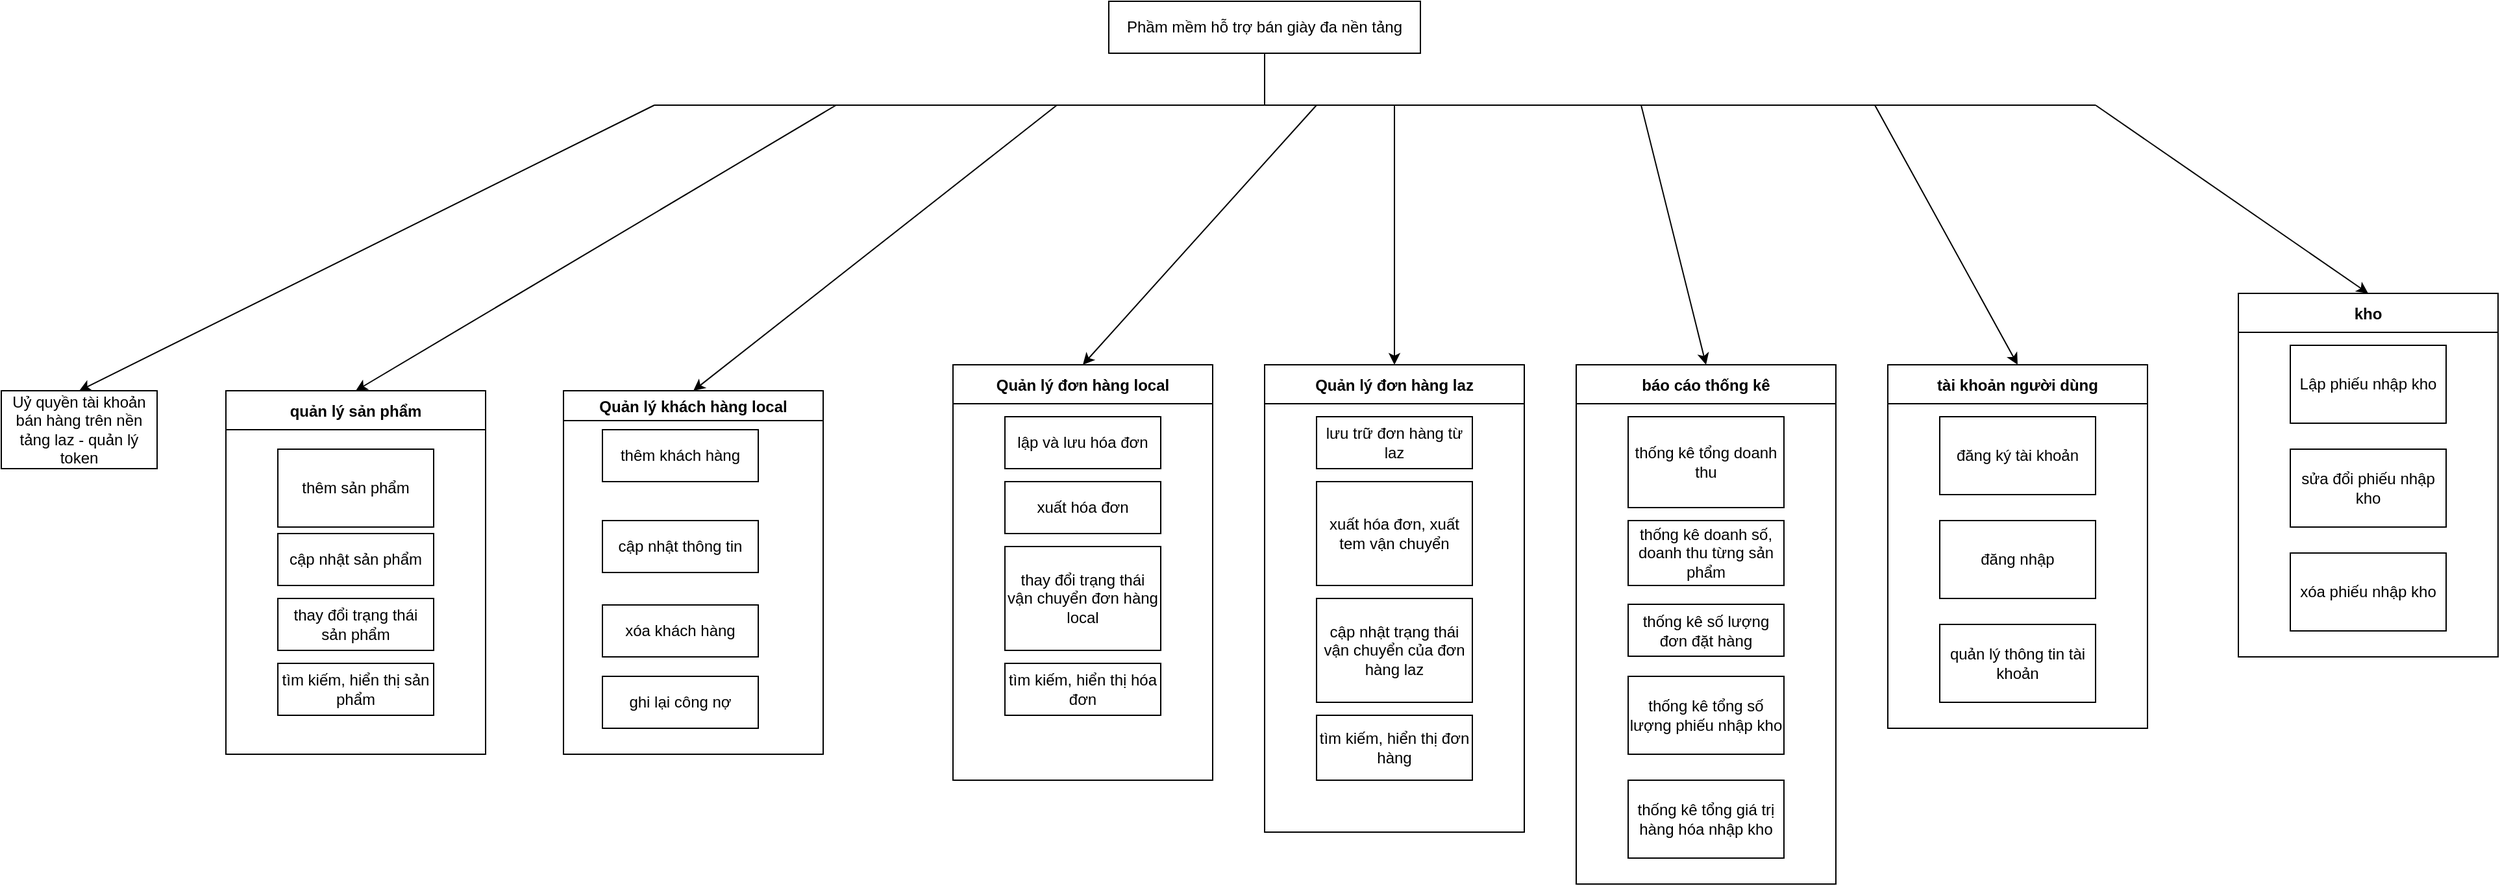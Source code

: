 <mxfile version="13.7.9" type="github" pages="2">
  <diagram id="61rkjz9Lp1AConV59vIG" name="Page-1">
    <mxGraphModel dx="1769" dy="583" grid="1" gridSize="10" guides="1" tooltips="1" connect="1" arrows="1" fold="1" page="1" pageScale="1" pageWidth="827" pageHeight="1169" math="0" shadow="0">
      <root>
        <mxCell id="0" />
        <mxCell id="1" parent="0" />
        <mxCell id="kTmqHJCevsjbYoyHa1JA-1" value="Phầm mềm hỗ trợ bán giày đa nền tảng" style="rounded=0;whiteSpace=wrap;html=1;" parent="1" vertex="1">
          <mxGeometry x="320" y="80" width="240" height="40" as="geometry" />
        </mxCell>
        <mxCell id="kTmqHJCevsjbYoyHa1JA-2" style="edgeStyle=orthogonalEdgeStyle;rounded=0;orthogonalLoop=1;jettySize=auto;html=1;exitX=0.5;exitY=1;exitDx=0;exitDy=0;" parent="1" source="kTmqHJCevsjbYoyHa1JA-1" target="kTmqHJCevsjbYoyHa1JA-1" edge="1">
          <mxGeometry relative="1" as="geometry" />
        </mxCell>
        <mxCell id="kTmqHJCevsjbYoyHa1JA-7" value="" style="endArrow=none;html=1;" parent="1" edge="1">
          <mxGeometry width="50" height="50" relative="1" as="geometry">
            <mxPoint x="-30" y="160" as="sourcePoint" />
            <mxPoint x="1080" y="160" as="targetPoint" />
          </mxGeometry>
        </mxCell>
        <mxCell id="kTmqHJCevsjbYoyHa1JA-9" value="" style="endArrow=classic;html=1;entryX=0.5;entryY=0;entryDx=0;entryDy=0;" parent="1" target="1Z4nRkm3sNiZZZ2hFhxT-20" edge="1">
          <mxGeometry width="50" height="50" relative="1" as="geometry">
            <mxPoint x="110" y="160" as="sourcePoint" />
            <mxPoint x="40" y="210" as="targetPoint" />
          </mxGeometry>
        </mxCell>
        <mxCell id="kTmqHJCevsjbYoyHa1JA-10" value="" style="endArrow=classic;html=1;entryX=0.5;entryY=0;entryDx=0;entryDy=0;" parent="1" target="1Z4nRkm3sNiZZZ2hFhxT-13" edge="1">
          <mxGeometry width="50" height="50" relative="1" as="geometry">
            <mxPoint x="280" y="160" as="sourcePoint" />
            <mxPoint x="230" y="210" as="targetPoint" />
          </mxGeometry>
        </mxCell>
        <mxCell id="kTmqHJCevsjbYoyHa1JA-11" value="" style="endArrow=classic;html=1;entryX=0.5;entryY=0;entryDx=0;entryDy=0;" parent="1" target="1Z4nRkm3sNiZZZ2hFhxT-15" edge="1">
          <mxGeometry width="50" height="50" relative="1" as="geometry">
            <mxPoint x="540" y="160" as="sourcePoint" />
            <mxPoint x="440" y="200" as="targetPoint" />
          </mxGeometry>
        </mxCell>
        <mxCell id="kTmqHJCevsjbYoyHa1JA-12" value="" style="endArrow=classic;html=1;entryX=0.5;entryY=0;entryDx=0;entryDy=0;" parent="1" target="1Z4nRkm3sNiZZZ2hFhxT-21" edge="1">
          <mxGeometry width="50" height="50" relative="1" as="geometry">
            <mxPoint x="730" y="160" as="sourcePoint" />
            <mxPoint x="730" y="210" as="targetPoint" />
          </mxGeometry>
        </mxCell>
        <mxCell id="kTmqHJCevsjbYoyHa1JA-13" value="" style="endArrow=none;html=1;" parent="1" edge="1">
          <mxGeometry width="50" height="50" relative="1" as="geometry">
            <mxPoint x="440" y="120" as="sourcePoint" />
            <mxPoint x="440" y="160" as="targetPoint" />
          </mxGeometry>
        </mxCell>
        <mxCell id="phVmAIVQuDpJWwnpsCzK-13" value="" style="endArrow=classic;html=1;entryX=0.5;entryY=0;entryDx=0;entryDy=0;" parent="1" target="1Z4nRkm3sNiZZZ2hFhxT-31" edge="1">
          <mxGeometry width="50" height="50" relative="1" as="geometry">
            <mxPoint x="910" y="160" as="sourcePoint" />
            <mxPoint x="910" y="210" as="targetPoint" />
          </mxGeometry>
        </mxCell>
        <mxCell id="h8XSTWzfuWWoR5IS9HZE-1" value="" style="endArrow=classic;html=1;entryX=0.5;entryY=0;entryDx=0;entryDy=0;" parent="1" target="h8XSTWzfuWWoR5IS9HZE-2" edge="1">
          <mxGeometry width="50" height="50" relative="1" as="geometry">
            <mxPoint x="-30" y="160" as="sourcePoint" />
            <mxPoint x="-30" y="210" as="targetPoint" />
          </mxGeometry>
        </mxCell>
        <mxCell id="h8XSTWzfuWWoR5IS9HZE-2" value="Uỷ quyền tài khoản bán hàng trên nền tảng laz - quản lý token" style="rounded=0;whiteSpace=wrap;html=1;" parent="1" vertex="1">
          <mxGeometry x="-533" y="380" width="120" height="60" as="geometry" />
        </mxCell>
        <mxCell id="dDMBxTAUdb5TQkIX02qE-4" value="" style="endArrow=classic;html=1;entryX=0.5;entryY=0;entryDx=0;entryDy=0;" parent="1" target="1Z4nRkm3sNiZZZ2hFhxT-29" edge="1">
          <mxGeometry width="50" height="50" relative="1" as="geometry">
            <mxPoint x="1080" y="160" as="sourcePoint" />
            <mxPoint x="1080" y="210" as="targetPoint" />
          </mxGeometry>
        </mxCell>
        <mxCell id="1Z4nRkm3sNiZZZ2hFhxT-13" value="Quản lý khách hàng local" style="swimlane;strokeWidth=1;" vertex="1" parent="1">
          <mxGeometry x="-100" y="380" width="200" height="280" as="geometry" />
        </mxCell>
        <mxCell id="kTmqHJCevsjbYoyHa1JA-17" value="cập nhật thông tin" style="rounded=0;whiteSpace=wrap;html=1;" parent="1Z4nRkm3sNiZZZ2hFhxT-13" vertex="1">
          <mxGeometry x="30" y="100" width="120" height="40" as="geometry" />
        </mxCell>
        <mxCell id="1Z4nRkm3sNiZZZ2hFhxT-4" value="thêm khách hàng" style="rounded=0;whiteSpace=wrap;html=1;" vertex="1" parent="1Z4nRkm3sNiZZZ2hFhxT-13">
          <mxGeometry x="30" y="30" width="120" height="40" as="geometry" />
        </mxCell>
        <mxCell id="1Z4nRkm3sNiZZZ2hFhxT-10" value="ghi lại công nợ" style="rounded=0;whiteSpace=wrap;html=1;strokeWidth=1;" vertex="1" parent="1Z4nRkm3sNiZZZ2hFhxT-13">
          <mxGeometry x="30" y="220" width="120" height="40" as="geometry" />
        </mxCell>
        <mxCell id="1Z4nRkm3sNiZZZ2hFhxT-11" value="xóa khách hàng" style="rounded=0;whiteSpace=wrap;html=1;strokeWidth=1;" vertex="1" parent="1Z4nRkm3sNiZZZ2hFhxT-13">
          <mxGeometry x="30" y="165" width="120" height="40" as="geometry" />
        </mxCell>
        <mxCell id="1Z4nRkm3sNiZZZ2hFhxT-14" value="Quản lý đơn hàng local" style="swimlane;strokeWidth=1;startSize=30;" vertex="1" parent="1">
          <mxGeometry x="200" y="360" width="200" height="320" as="geometry" />
        </mxCell>
        <mxCell id="kTmqHJCevsjbYoyHa1JA-23" value="thay đổi trạng thái vận chuyển đơn hàng local" style="rounded=0;whiteSpace=wrap;html=1;" parent="1Z4nRkm3sNiZZZ2hFhxT-14" vertex="1">
          <mxGeometry x="40" y="140" width="120" height="80" as="geometry" />
        </mxCell>
        <mxCell id="phVmAIVQuDpJWwnpsCzK-1" value="xuất hóa đơn" style="rounded=0;whiteSpace=wrap;html=1;" parent="1Z4nRkm3sNiZZZ2hFhxT-14" vertex="1">
          <mxGeometry x="40" y="90" width="120" height="40" as="geometry" />
        </mxCell>
        <mxCell id="1Z4nRkm3sNiZZZ2hFhxT-17" value="lập và lưu hóa đơn" style="rounded=0;whiteSpace=wrap;html=1;strokeWidth=1;" vertex="1" parent="1Z4nRkm3sNiZZZ2hFhxT-14">
          <mxGeometry x="40" y="40" width="120" height="40" as="geometry" />
        </mxCell>
        <mxCell id="1Z4nRkm3sNiZZZ2hFhxT-18" value="tìm kiếm, hiển thị hóa đơn" style="rounded=0;whiteSpace=wrap;html=1;strokeWidth=1;" vertex="1" parent="1Z4nRkm3sNiZZZ2hFhxT-14">
          <mxGeometry x="40" y="230" width="120" height="40" as="geometry" />
        </mxCell>
        <mxCell id="1Z4nRkm3sNiZZZ2hFhxT-15" value="Quản lý đơn hàng laz" style="swimlane;strokeWidth=1;startSize=30;" vertex="1" parent="1">
          <mxGeometry x="440" y="360" width="200" height="360" as="geometry" />
        </mxCell>
        <mxCell id="kTmqHJCevsjbYoyHa1JA-22" value="cập nhật trạng thái vận chuyển của đơn hàng laz" style="rounded=0;whiteSpace=wrap;html=1;" parent="1Z4nRkm3sNiZZZ2hFhxT-15" vertex="1">
          <mxGeometry x="40" y="180" width="120" height="80" as="geometry" />
        </mxCell>
        <mxCell id="phVmAIVQuDpJWwnpsCzK-17" value="tìm kiếm, hiển thị đơn hàng" style="rounded=0;whiteSpace=wrap;html=1;" parent="1Z4nRkm3sNiZZZ2hFhxT-15" vertex="1">
          <mxGeometry x="40" y="270" width="120" height="50" as="geometry" />
        </mxCell>
        <mxCell id="1Z4nRkm3sNiZZZ2hFhxT-16" value="lưu trữ đơn hàng từ laz" style="rounded=0;whiteSpace=wrap;html=1;strokeWidth=1;" vertex="1" parent="1Z4nRkm3sNiZZZ2hFhxT-15">
          <mxGeometry x="40" y="40" width="120" height="40" as="geometry" />
        </mxCell>
        <mxCell id="1Z4nRkm3sNiZZZ2hFhxT-19" value="xuất hóa đơn, xuất tem vận chuyển" style="rounded=0;whiteSpace=wrap;html=1;strokeWidth=1;" vertex="1" parent="1Z4nRkm3sNiZZZ2hFhxT-15">
          <mxGeometry x="40" y="90" width="120" height="80" as="geometry" />
        </mxCell>
        <mxCell id="1Z4nRkm3sNiZZZ2hFhxT-20" value="quản lý sản phẩm" style="swimlane;strokeWidth=1;startSize=30;" vertex="1" parent="1">
          <mxGeometry x="-360" y="380" width="200" height="280" as="geometry" />
        </mxCell>
        <mxCell id="phVmAIVQuDpJWwnpsCzK-21" value="tìm kiếm, hiển thị sản phẩm" style="rounded=0;whiteSpace=wrap;html=1;" parent="1Z4nRkm3sNiZZZ2hFhxT-20" vertex="1">
          <mxGeometry x="40" y="210" width="120" height="40" as="geometry" />
        </mxCell>
        <mxCell id="phVmAIVQuDpJWwnpsCzK-3" value="thay đổi trạng thái sản phẩm" style="rounded=0;whiteSpace=wrap;html=1;" parent="1Z4nRkm3sNiZZZ2hFhxT-20" vertex="1">
          <mxGeometry x="40" y="160" width="120" height="40" as="geometry" />
        </mxCell>
        <mxCell id="kTmqHJCevsjbYoyHa1JA-18" value="cập nhật sản phẩm" style="rounded=0;whiteSpace=wrap;html=1;" parent="1Z4nRkm3sNiZZZ2hFhxT-20" vertex="1">
          <mxGeometry x="40" y="110" width="120" height="40" as="geometry" />
        </mxCell>
        <mxCell id="1Z4nRkm3sNiZZZ2hFhxT-36" value="thêm sản phẩm" style="rounded=0;whiteSpace=wrap;html=1;strokeWidth=1;" vertex="1" parent="1Z4nRkm3sNiZZZ2hFhxT-20">
          <mxGeometry x="40" y="45" width="120" height="60" as="geometry" />
        </mxCell>
        <mxCell id="1Z4nRkm3sNiZZZ2hFhxT-21" value="báo cáo thống kê" style="swimlane;strokeWidth=1;startSize=30;" vertex="1" parent="1">
          <mxGeometry x="680" y="360" width="200" height="400" as="geometry" />
        </mxCell>
        <mxCell id="kTmqHJCevsjbYoyHa1JA-26" value="thống kê tổng doanh thu" style="rounded=0;whiteSpace=wrap;html=1;" parent="1Z4nRkm3sNiZZZ2hFhxT-21" vertex="1">
          <mxGeometry x="40" y="40" width="120" height="70" as="geometry" />
        </mxCell>
        <mxCell id="kTmqHJCevsjbYoyHa1JA-27" value="thống kê doanh số, doanh thu từng sản phẩm" style="rounded=0;whiteSpace=wrap;html=1;" parent="1Z4nRkm3sNiZZZ2hFhxT-21" vertex="1">
          <mxGeometry x="40" y="120" width="120" height="50" as="geometry" />
        </mxCell>
        <mxCell id="kTmqHJCevsjbYoyHa1JA-28" value="thống kê số lượng đơn đặt hàng" style="rounded=0;whiteSpace=wrap;html=1;" parent="1Z4nRkm3sNiZZZ2hFhxT-21" vertex="1">
          <mxGeometry x="40" y="184.5" width="120" height="40" as="geometry" />
        </mxCell>
        <mxCell id="1Z4nRkm3sNiZZZ2hFhxT-23" value="thống kê tổng số lượng phiếu nhập kho" style="rounded=0;whiteSpace=wrap;html=1;strokeWidth=1;" vertex="1" parent="1Z4nRkm3sNiZZZ2hFhxT-21">
          <mxGeometry x="40" y="240" width="120" height="60" as="geometry" />
        </mxCell>
        <mxCell id="1Z4nRkm3sNiZZZ2hFhxT-24" value="thống kê tổng giá trị hàng hóa nhập kho" style="rounded=0;whiteSpace=wrap;html=1;strokeWidth=1;" vertex="1" parent="1Z4nRkm3sNiZZZ2hFhxT-21">
          <mxGeometry x="40" y="320" width="120" height="60" as="geometry" />
        </mxCell>
        <mxCell id="1Z4nRkm3sNiZZZ2hFhxT-26" value="" style="endArrow=classic;html=1;entryX=0.5;entryY=0;entryDx=0;entryDy=0;" edge="1" parent="1" target="1Z4nRkm3sNiZZZ2hFhxT-14">
          <mxGeometry width="50" height="50" relative="1" as="geometry">
            <mxPoint x="480" y="160" as="sourcePoint" />
            <mxPoint x="440" y="260" as="targetPoint" />
          </mxGeometry>
        </mxCell>
        <mxCell id="1Z4nRkm3sNiZZZ2hFhxT-29" value="kho" style="swimlane;strokeWidth=1;startSize=30;" vertex="1" parent="1">
          <mxGeometry x="1190" y="305" width="200" height="280" as="geometry" />
        </mxCell>
        <mxCell id="YCihZcEVs4TTuCUgJ-U5-1" value="Lập phiếu nhập kho" style="rounded=0;whiteSpace=wrap;html=1;" vertex="1" parent="1Z4nRkm3sNiZZZ2hFhxT-29">
          <mxGeometry x="40" y="40" width="120" height="60" as="geometry" />
        </mxCell>
        <mxCell id="1Z4nRkm3sNiZZZ2hFhxT-27" value="sửa đổi phiếu nhập kho" style="rounded=0;whiteSpace=wrap;html=1;strokeWidth=1;" vertex="1" parent="1Z4nRkm3sNiZZZ2hFhxT-29">
          <mxGeometry x="40" y="120" width="120" height="60" as="geometry" />
        </mxCell>
        <mxCell id="1Z4nRkm3sNiZZZ2hFhxT-28" value="xóa phiếu nhập kho" style="rounded=0;whiteSpace=wrap;html=1;strokeWidth=1;" vertex="1" parent="1Z4nRkm3sNiZZZ2hFhxT-29">
          <mxGeometry x="40" y="200" width="120" height="60" as="geometry" />
        </mxCell>
        <mxCell id="1Z4nRkm3sNiZZZ2hFhxT-31" value="tài khoản người dùng" style="swimlane;strokeWidth=1;startSize=30;" vertex="1" parent="1">
          <mxGeometry x="920" y="360" width="200" height="280" as="geometry" />
        </mxCell>
        <mxCell id="1Z4nRkm3sNiZZZ2hFhxT-32" value="đăng ký tài khoản" style="rounded=0;whiteSpace=wrap;html=1;strokeWidth=1;" vertex="1" parent="1Z4nRkm3sNiZZZ2hFhxT-31">
          <mxGeometry x="40" y="40" width="120" height="60" as="geometry" />
        </mxCell>
        <mxCell id="1Z4nRkm3sNiZZZ2hFhxT-33" value="đăng nhập" style="rounded=0;whiteSpace=wrap;html=1;strokeWidth=1;" vertex="1" parent="1Z4nRkm3sNiZZZ2hFhxT-31">
          <mxGeometry x="40" y="120" width="120" height="60" as="geometry" />
        </mxCell>
        <mxCell id="1Z4nRkm3sNiZZZ2hFhxT-34" value="quản lý thông tin tài khoản" style="rounded=0;whiteSpace=wrap;html=1;strokeWidth=1;" vertex="1" parent="1Z4nRkm3sNiZZZ2hFhxT-31">
          <mxGeometry x="40" y="200" width="120" height="60" as="geometry" />
        </mxCell>
      </root>
    </mxGraphModel>
  </diagram>
  <diagram id="ufuE1Ecq5jh5dPDCyW_U" name="Page-2">
    <mxGraphModel dx="942" dy="583" grid="1" gridSize="10" guides="1" tooltips="1" connect="1" arrows="1" fold="1" page="1" pageScale="1" pageWidth="827" pageHeight="1169" math="0" shadow="0">
      <root>
        <mxCell id="1uaEtgSAzZ2rHzgdi-1v-0" />
        <mxCell id="1uaEtgSAzZ2rHzgdi-1v-1" parent="1uaEtgSAzZ2rHzgdi-1v-0" />
        <mxCell id="1uaEtgSAzZ2rHzgdi-1v-2" value="&lt;h1&gt;Yêu cầu chức năng mức tổng quát&lt;/h1&gt;&lt;p style=&quot;font-size: 16px&quot;&gt;&lt;font style=&quot;font-size: 16px&quot;&gt;1. Quản lý sản phẩm bán trên lazada và bán local.&lt;/font&gt;&lt;/p&gt;&lt;p style=&quot;font-size: 16px&quot;&gt;&lt;font style=&quot;font-size: 16px&quot;&gt;&lt;br&gt;&lt;/font&gt;&lt;/p&gt;&lt;p style=&quot;font-size: 16px&quot;&gt;&lt;font style=&quot;font-size: 16px&quot;&gt;&lt;br&gt;&lt;/font&gt;&lt;/p&gt;&lt;p style=&quot;font-size: 16px&quot;&gt;&lt;font style=&quot;font-size: 16px&quot;&gt;&lt;br&gt;&lt;/font&gt;&lt;/p&gt;&lt;p style=&quot;font-size: 16px&quot;&gt;&lt;font style=&quot;font-size: 16px&quot;&gt;&lt;br&gt;&lt;/font&gt;&lt;/p&gt;&lt;p style=&quot;font-size: 16px&quot;&gt;&lt;font style=&quot;font-size: 16px&quot;&gt;&lt;br&gt;&lt;/font&gt;&lt;/p&gt;&lt;p style=&quot;font-size: 16px&quot;&gt;&lt;font style=&quot;font-size: 16px&quot;&gt;&lt;br&gt;&lt;/font&gt;&lt;/p&gt;&lt;p style=&quot;font-size: 16px&quot;&gt;&lt;font style=&quot;font-size: 16px&quot;&gt;&lt;br&gt;&lt;/font&gt;&lt;/p&gt;&lt;p style=&quot;font-size: 16px&quot;&gt;&lt;font style=&quot;font-size: 16px&quot;&gt;&lt;br&gt;&lt;/font&gt;&lt;/p&gt;&lt;p style=&quot;font-size: 16px&quot;&gt;&lt;font style=&quot;font-size: 16px&quot;&gt;&lt;br&gt;&lt;/font&gt;&lt;/p&gt;&lt;p style=&quot;font-size: 16px&quot;&gt;&lt;font style=&quot;font-size: 16px&quot;&gt;2. Quản lý giao hàng và đơn hàng trên lazada và local riêng biệt.&lt;/font&gt;&lt;/p&gt;&lt;p style=&quot;font-size: 16px&quot;&gt;&lt;font style=&quot;font-size: 16px&quot;&gt;&lt;br&gt;&lt;/font&gt;&lt;/p&gt;&lt;p style=&quot;font-size: 16px&quot;&gt;&lt;font style=&quot;font-size: 16px&quot;&gt;&lt;br&gt;&lt;/font&gt;&lt;/p&gt;&lt;p style=&quot;font-size: 16px&quot;&gt;&lt;font style=&quot;font-size: 16px&quot;&gt;&lt;br&gt;&lt;/font&gt;&lt;/p&gt;&lt;p style=&quot;font-size: 16px&quot;&gt;&lt;font style=&quot;font-size: 16px&quot;&gt;&lt;br&gt;&lt;/font&gt;&lt;/p&gt;&lt;p style=&quot;font-size: 16px&quot;&gt;&lt;font style=&quot;font-size: 16px&quot;&gt;&lt;br&gt;&lt;/font&gt;&lt;/p&gt;&lt;p style=&quot;font-size: 16px&quot;&gt;&lt;font style=&quot;font-size: 16px&quot;&gt;&lt;br&gt;&lt;/font&gt;&lt;/p&gt;&lt;p style=&quot;font-size: 16px&quot;&gt;&lt;font style=&quot;font-size: 16px&quot;&gt;&lt;br&gt;&lt;/font&gt;&lt;/p&gt;&lt;p style=&quot;font-size: 16px&quot;&gt;&lt;font style=&quot;font-size: 16px&quot;&gt;&lt;br&gt;&lt;/font&gt;&lt;/p&gt;&lt;p style=&quot;font-size: 16px&quot;&gt;&lt;font style=&quot;font-size: 16px&quot;&gt;&lt;br&gt;&lt;/font&gt;&lt;/p&gt;&lt;p style=&quot;font-size: 16px&quot;&gt;&lt;font style=&quot;font-size: 16px&quot;&gt;&lt;br&gt;&lt;/font&gt;&lt;/p&gt;&lt;p style=&quot;font-size: 16px&quot;&gt;&lt;font style=&quot;font-size: 16px&quot;&gt;&lt;br&gt;&lt;/font&gt;&lt;/p&gt;&lt;p style=&quot;font-size: 16px&quot;&gt;&lt;font style=&quot;font-size: 16px&quot;&gt;&lt;br&gt;&lt;/font&gt;&lt;/p&gt;&lt;p style=&quot;font-size: 16px&quot;&gt;&lt;font style=&quot;font-size: 16px&quot;&gt;&lt;br&gt;&lt;/font&gt;&lt;/p&gt;&lt;p style=&quot;font-size: 16px&quot;&gt;&lt;font style=&quot;font-size: 16px&quot;&gt;&lt;br&gt;&lt;/font&gt;&lt;/p&gt;&lt;p style=&quot;font-size: 16px&quot;&gt;&lt;font style=&quot;font-size: 16px&quot;&gt;&lt;br&gt;&lt;/font&gt;&lt;/p&gt;&lt;p style=&quot;font-size: 16px&quot;&gt;&lt;font style=&quot;font-size: 16px&quot;&gt;&lt;br&gt;&lt;/font&gt;&lt;/p&gt;&lt;p style=&quot;font-size: 16px&quot;&gt;&lt;font style=&quot;font-size: 16px&quot;&gt;&lt;br&gt;&lt;/font&gt;&lt;/p&gt;&lt;p style=&quot;font-size: 16px&quot;&gt;&lt;font style=&quot;font-size: 16px&quot;&gt;3. Quản lý khách hàng local&lt;/font&gt;&lt;/p&gt;&lt;p style=&quot;font-size: 16px&quot;&gt;&lt;font style=&quot;font-size: 16px&quot;&gt;&lt;br&gt;&lt;/font&gt;&lt;/p&gt;&lt;p style=&quot;font-size: 16px&quot;&gt;&lt;font style=&quot;font-size: 16px&quot;&gt;&lt;br&gt;&lt;/font&gt;&lt;/p&gt;&lt;p style=&quot;font-size: 16px&quot;&gt;&lt;font style=&quot;font-size: 16px&quot;&gt;&lt;br&gt;&lt;/font&gt;&lt;/p&gt;&lt;p style=&quot;font-size: 16px&quot;&gt;&lt;font style=&quot;font-size: 16px&quot;&gt;&lt;br&gt;&lt;/font&gt;&lt;/p&gt;&lt;p style=&quot;font-size: 16px&quot;&gt;&lt;font style=&quot;font-size: 16px&quot;&gt;4. Ủy quyền (&lt;span style=&quot;color: rgb(51 , 51 , 51) ; font-family: &amp;#34;roboto&amp;#34; , &amp;#34;helvetica&amp;#34; , &amp;#34;tahoma&amp;#34; , &amp;#34;arial&amp;#34; , &amp;#34;hiragino sans gb&amp;#34; , &amp;#34;microsoft yahei&amp;#34; , &amp;#34;simsun&amp;#34; , sans-serif ; letter-spacing: 0.2px ; background-color: rgb(255 , 255 , 255)&quot;&gt;authorization&lt;/span&gt;) người bán trên lazada&lt;/font&gt;&lt;/p&gt;&lt;p style=&quot;font-size: 16px&quot;&gt;&lt;font style=&quot;font-size: 16px&quot;&gt;&lt;br&gt;&lt;/font&gt;&lt;/p&gt;&lt;p style=&quot;font-size: 16px&quot;&gt;&lt;font style=&quot;font-size: 16px&quot;&gt;&lt;br&gt;&lt;/font&gt;&lt;/p&gt;&lt;p style=&quot;font-size: 16px&quot;&gt;&lt;font style=&quot;font-size: 16px&quot;&gt;5. Báo cáo thống kê&lt;/font&gt;&lt;/p&gt;&lt;p style=&quot;font-size: 16px&quot;&gt;&lt;font style=&quot;font-size: 16px&quot;&gt;&lt;br&gt;&lt;/font&gt;&lt;/p&gt;&lt;p style=&quot;font-size: 16px&quot;&gt;&lt;font style=&quot;font-size: 16px&quot;&gt;&lt;br&gt;&lt;/font&gt;&lt;/p&gt;&lt;p style=&quot;font-size: 16px&quot;&gt;&lt;font style=&quot;font-size: 16px&quot;&gt;&lt;br&gt;&lt;/font&gt;&lt;/p&gt;&lt;p style=&quot;font-size: 16px&quot;&gt;&lt;font style=&quot;font-size: 16px&quot;&gt;&lt;br&gt;&lt;/font&gt;&lt;/p&gt;&lt;p style=&quot;font-size: 16px&quot;&gt;&lt;font style=&quot;font-size: 16px&quot;&gt;6. Đăng nhập tài khoản người dùng&lt;/font&gt;&lt;/p&gt;&lt;p style=&quot;font-size: 16px&quot;&gt;&lt;font style=&quot;font-size: 16px&quot;&gt;&lt;br&gt;&lt;/font&gt;&lt;/p&gt;&lt;p style=&quot;font-size: 16px&quot;&gt;&lt;font style=&quot;font-size: 16px&quot;&gt;&lt;font style=&quot;font-size: 16px&quot;&gt;7. Quản lý kho&lt;/font&gt;&lt;br&gt;&lt;/font&gt;&lt;/p&gt;" style="text;html=1;fillColor=none;spacing=5;spacingTop=-20;whiteSpace=wrap;overflow=hidden;rounded=0;strokeColor=#000000;" parent="1uaEtgSAzZ2rHzgdi-1v-1" vertex="1">
          <mxGeometry x="9" y="10" width="410" height="1710" as="geometry" />
        </mxCell>
        <mxCell id="1uaEtgSAzZ2rHzgdi-1v-3" value="&lt;h1&gt;&lt;font style=&quot;font-size: 24px&quot;&gt;Yêu cầu chức năng mức chi tiết&lt;/font&gt;&lt;/h1&gt;&lt;p style=&quot;font-size: 16px&quot;&gt;&lt;font style=&quot;font-size: 16px&quot;&gt;1.1 Thêm sản phẩm bằng form từ phần mềm, sau đó cập nhật lên lazada và lưu vào database.&lt;/font&gt;&lt;/p&gt;&lt;p style=&quot;font-size: 16px&quot;&gt;&lt;font style=&quot;font-size: 16px&quot;&gt;1.2 Thêm sản phẩm từ lazada sau đó lưu vào database&lt;/font&gt;&lt;/p&gt;&lt;p style=&quot;font-size: 16px&quot;&gt;&lt;font style=&quot;font-size: 16px&quot;&gt;1.3 Cập nhật sản phẩm: phần mềm hiển thị tất cả thông tin sản phẩm và cho phép người dùng sửa thông tin. Sau khi nhấn lưu sản phẩm được cập nhật lên lazada và cập nhật vào database.&lt;/font&gt;&lt;/p&gt;&lt;p style=&quot;font-size: 16px&quot;&gt;&lt;font style=&quot;font-size: 16px&quot;&gt;1.4 Xóa sản phẩm: phần mềm cho phép người dùng xóa sản phẩm, và cập nhật sản phẩm bị xóa lên lazada và database. Sản phẩm xóa không mất đi trong database mà được thay đổi trạng thái hiển thị.&lt;/font&gt;&lt;/p&gt;&lt;p style=&quot;font-size: 16px&quot;&gt;&lt;font style=&quot;font-size: 16px&quot;&gt;1.5 Tìm kiếm sản phẩm: tìm kiếm theo nhiều tiêu chí (parameter) cùng một lúc.&lt;/font&gt;&lt;/p&gt;&lt;p style=&quot;font-size: 16px&quot;&gt;&lt;font style=&quot;font-size: 16px&quot;&gt;&lt;span&gt;2.1 Lấy và hiển thị đơn hàng từ laz trong một trang riêng.&lt;/span&gt;&lt;br&gt;&lt;/font&gt;&lt;/p&gt;&lt;p style=&quot;font-size: 16px&quot;&gt;&lt;font style=&quot;font-size: 16px&quot;&gt;2.2 In team vận chuyển lấy từ laz khi đơn hàng ở cả hai trạng thái pending và ready to ship.&lt;/font&gt;&lt;/p&gt;&lt;p style=&quot;font-size: 16px&quot;&gt;&lt;font style=&quot;font-size: 16px&quot;&gt;2.3 Cập nhật đơn hàng đang ở trạng thái pending sang ready to ship hoặc từ pending sang cancled.&lt;/font&gt;&lt;/p&gt;&lt;p style=&quot;font-size: 16px&quot;&gt;&lt;font style=&quot;font-size: 16px&quot;&gt;2.4 Tìm kiếm đơn hàng theo nhiều tiêu chí (parameter) cùng một lúc.&lt;/font&gt;&lt;/p&gt;&lt;p style=&quot;font-size: 16px&quot;&gt;&lt;font style=&quot;font-size: 16px&quot;&gt;2.5 Lập đơn hàng local và hiển thị trong trang riêng.&lt;/font&gt;&lt;/p&gt;&lt;p style=&quot;font-size: 16px&quot;&gt;&lt;font style=&quot;font-size: 16px&quot;&gt;2.6 Đơn hàng local được lập bằng cách chọn từ list sản phẩm, có thể hiển thị list bằng cách tìm kiếm. Đơn hàng local chứa thông tin khách hàng local hoặc không. Địa chỉ giao hàng có thể trống hoặc có. Địa chỉ giao hàng mặc định là địa chỉ của khách hàng, có thể thay đổi được địa chỉ giao hàng ngay trên form lập hóa đơn.&lt;/font&gt;&lt;/p&gt;&lt;p style=&quot;font-size: 16px&quot;&gt;&lt;font style=&quot;font-size: 16px&quot;&gt;2.7 Đơn hàng local trả trước và trả sau. Nếu khách hàng đã chuyển khoảng trước toàn bộ hoặc chuyển khoảng đặt cọc, người dùng có thể điền số tiền đã trả, và đơn hàng tự động hiển thì số tiền còn lại cần thanh toán.&lt;/font&gt;&lt;/p&gt;&lt;p style=&quot;font-size: 16px&quot;&gt;&lt;font style=&quot;font-size: 16px&quot;&gt;2.8 Quản lý trạng thái giao hàng của đơn hàng local. Đơn hàng local có thể thay đổi trạng thái tùy ý giữa 3 trạng thái ( chờ giao, đã giao, đã hủy ).&lt;/font&gt;&lt;/p&gt;&lt;p style=&quot;font-size: 16px&quot;&gt;&lt;font style=&quot;font-size: 16px&quot;&gt;2.9 Xuất hóa đơn từ đơn hàng local. Xuất thành file pdf. Chứa các thông tin về sản phẩm, thông tin người mua, địa chỉ giao hàng.&lt;/font&gt;&lt;/p&gt;&lt;p style=&quot;font-size: 16px&quot;&gt;&lt;font style=&quot;font-size: 16px&quot;&gt;3.1 Người dùng thêm khách hàng local vơi thông tin gồm tên, sđt, địa chỉ mặc định (có thể có hoặc không).&lt;/font&gt;&lt;/p&gt;&lt;p style=&quot;font-size: 16px&quot;&gt;&lt;font style=&quot;font-size: 16px&quot;&gt;3.2 Thay đổi thông tin khách hàng.&lt;/font&gt;&lt;/p&gt;&lt;p style=&quot;font-size: 16px&quot;&gt;&lt;font style=&quot;font-size: 16px&quot;&gt;3.3 Xóa khách hàng.&lt;/font&gt;&lt;/p&gt;&lt;p style=&quot;font-size: 16px&quot;&gt;&lt;font style=&quot;font-size: 16px&quot;&gt;3.4 Tìm kiếm khách hàng.&lt;/font&gt;&lt;/p&gt;&lt;p style=&quot;font-size: 16px&quot;&gt;&lt;font style=&quot;font-size: 16px&quot;&gt;4.1 Dẫn link người dùng đến trang authorziation của laz, sau khi người dùng đăng nhập môt token sẽ đc gửi về web, thông qua parameter. Yêu cầu lữu trữ token đó và refesh token tự động.&lt;/font&gt;&lt;/p&gt;&lt;p style=&quot;font-size: 16px&quot;&gt;&lt;font style=&quot;font-size: 16px&quot;&gt;5.1 Thống kê theo tiêu chí (parameter). Thống kê tổng doanh thu trên từng nền tảng trong một khoảng thời gian.&lt;/font&gt;&lt;/p&gt;&lt;p style=&quot;font-size: 16px&quot;&gt;&lt;font style=&quot;font-size: 16px&quot;&gt;5.2 Thống kê doanh số và doanh thu bán ra của từng sản phẩm trên từng nền tảng trong một khoảng thời gian.&lt;/font&gt;&lt;/p&gt;&lt;p style=&quot;font-size: 16px&quot;&gt;&lt;font style=&quot;font-size: 16px&quot;&gt;5.3 Thống kê tổng tiền mua hàng của khách hàng local trong một khoảng thời gian.&lt;/font&gt;&lt;/p&gt;&lt;p style=&quot;font-size: 16px&quot;&gt;&lt;font style=&quot;font-size: 16px&quot;&gt;6.1 Cung cấp người dùng một tài khoản. Người dùng cần đăng nhập để sử dụng phần mềm&lt;/font&gt;&lt;/p&gt;&lt;p style=&quot;font-size: 16px&quot;&gt;&lt;font style=&quot;font-size: 16px&quot;&gt;7.1 Lập phiếu nhập kho. Sản phẩm được thay đổi số lượng thông qua phiếu nhập kho. Lập phiếu nhập kho gồm tên sản phẩm, giá nhập, số lượng, ngày nhập.&lt;/font&gt;&lt;/p&gt;&lt;p style=&quot;font-size: 16px&quot;&gt;&lt;font style=&quot;font-size: 16px&quot;&gt;7.2 Quản lý phiếu nhập kho: xóa, sửa&lt;br&gt;&lt;/font&gt;&lt;/p&gt;&lt;p style=&quot;font-size: 16px&quot;&gt;&lt;font style=&quot;font-size: 16px&quot;&gt;&lt;font style=&quot;font-size: 16px&quot;&gt;7.3 Hiển thị, tìm kiếm phếu nhập kho.&lt;/font&gt;&lt;br&gt;&lt;/font&gt;&lt;/p&gt;" style="text;html=1;fillColor=none;spacing=5;spacingTop=-20;whiteSpace=wrap;overflow=hidden;rounded=0;strokeColor=#000000;perimeterSpacing=0;" parent="1uaEtgSAzZ2rHzgdi-1v-1" vertex="1">
          <mxGeometry x="419" y="10" width="400" height="1710" as="geometry" />
        </mxCell>
        <mxCell id="kGO2C1HkzjmKY07CO5Qp-0" value="&lt;h1&gt;yêu cầu phi chức năng&lt;/h1&gt;&lt;p style=&quot;font-size: 16px&quot;&gt;&lt;font style=&quot;font-size: 16px&quot;&gt;-Cài đặt phầm mềm quản lý vật tư dễ sử dụng, giao diện thân thiện, đáp ứng được các&lt;/font&gt;&lt;/p&gt;&lt;p style=&quot;font-size: 16px&quot;&gt;&lt;font style=&quot;font-size: 16px&quot;&gt;yêu cầu đòi hỏi của việc quản lý thiết bị vật tư.&lt;/font&gt;&lt;/p&gt;&lt;p style=&quot;font-size: 16px&quot;&gt;&lt;font style=&quot;font-size: 16px&quot;&gt;-Thường xuyên nắm bắt được tình hình biến động về số thực và giá trị của từng nhóm,&lt;/font&gt;&lt;/p&gt;&lt;p style=&quot;font-size: 16px&quot;&gt;&lt;font style=&quot;font-size: 16px&quot;&gt;từng loại, và toàn bộ vật tư thiết bị.&lt;/font&gt;&lt;/p&gt;&lt;p style=&quot;font-size: 16px&quot;&gt;&lt;font style=&quot;font-size: 16px&quot;&gt;-Cập nhật đầy đủ kịp thời những biến động về vật tư. Vào sổ các bảng kiểm kê, bảng&lt;/font&gt;&lt;/p&gt;&lt;p style=&quot;font-size: 16px&quot;&gt;&lt;font style=&quot;font-size: 16px&quot;&gt;tổng hợp, và báo cáo về vật tư theo qui định.&lt;/font&gt;&lt;/p&gt;&lt;p style=&quot;font-size: 16px&quot;&gt;&lt;font style=&quot;font-size: 16px&quot;&gt;-Yêu cầu bảo mật ở mức cơ bản&lt;/font&gt;&lt;br&gt;&lt;/p&gt;" style="text;whiteSpace=wrap;html=1;" parent="1uaEtgSAzZ2rHzgdi-1v-1" vertex="1">
          <mxGeometry x="30" y="1770" width="760" height="310" as="geometry" />
        </mxCell>
      </root>
    </mxGraphModel>
  </diagram>
</mxfile>
